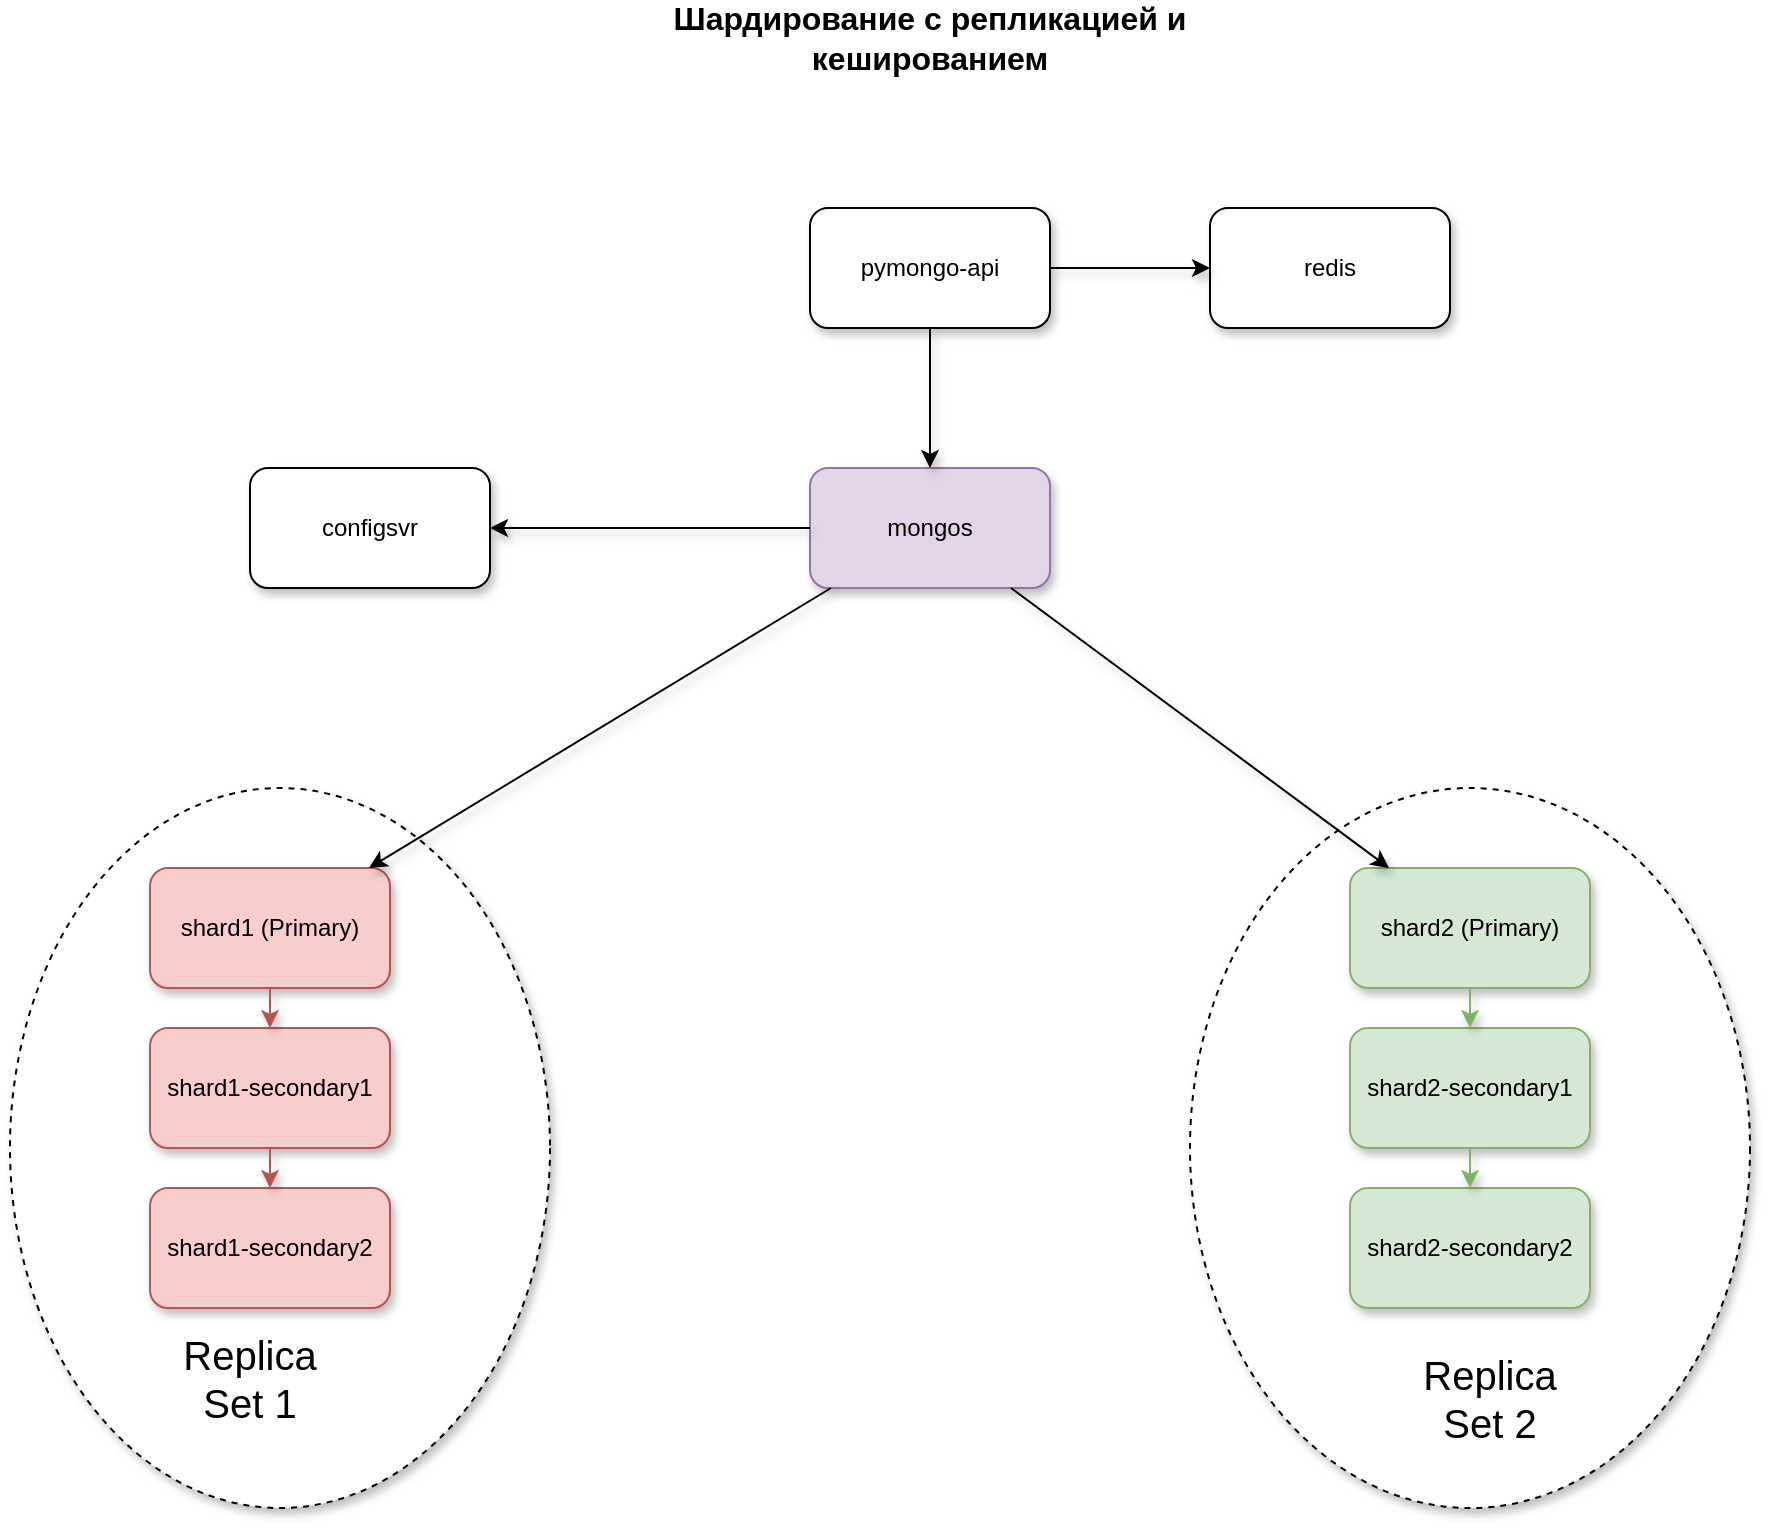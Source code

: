 <mxfile version="28.0.4">
  <diagram name="Шардирование с репликацией и кешированием" id="sharding-replication-cache-architecture">
    <mxGraphModel dx="2066" dy="2028" grid="1" gridSize="10" guides="1" tooltips="1" connect="1" arrows="1" fold="1" page="1" pageScale="1" pageWidth="1169" pageHeight="827" math="0" shadow="0">
      <root>
        <mxCell id="0" />
        <mxCell id="1" parent="0" />
        <mxCell id="replgroup1" value="" style="ellipse;whiteSpace=wrap;html=1;dashed=1;shadow=1;" parent="1" vertex="1">
          <mxGeometry x="80" y="260" width="270" height="360" as="geometry" />
        </mxCell>
        <mxCell id="replgroup2" value="" style="ellipse;whiteSpace=wrap;html=1;dashed=1;shadow=1;" parent="1" vertex="1">
          <mxGeometry x="670" y="260" width="280" height="360" as="geometry" />
        </mxCell>
        <mxCell id="app" value="pymongo-api" style="rounded=1;whiteSpace=wrap;html=1;shadow=1;" parent="1" vertex="1">
          <mxGeometry x="480" y="-30" width="120" height="60" as="geometry" />
        </mxCell>
        <mxCell id="redis" value="redis" style="rounded=1;whiteSpace=wrap;html=1;shadow=1;" parent="1" vertex="1">
          <mxGeometry x="680" y="-30" width="120" height="60" as="geometry" />
        </mxCell>
        <mxCell id="configsvr" value="configsvr" style="rounded=1;whiteSpace=wrap;html=1;shadow=1;" parent="1" vertex="1">
          <mxGeometry x="200" y="100" width="120" height="60" as="geometry" />
        </mxCell>
        <mxCell id="mongos" value="mongos" style="rounded=1;whiteSpace=wrap;html=1;fillColor=#e1d5e7;strokeColor=#9673a6;shadow=1;" parent="1" vertex="1">
          <mxGeometry x="480" y="100" width="120" height="60" as="geometry" />
        </mxCell>
        <mxCell id="shard1-primary" value="shard1 (Primary)" style="rounded=1;whiteSpace=wrap;html=1;fillColor=#f8cecc;strokeColor=#b85450;shadow=1;" parent="1" vertex="1">
          <mxGeometry x="150" y="300" width="120" height="60" as="geometry" />
        </mxCell>
        <mxCell id="shard1-secondary1" value="shard1-secondary1" style="rounded=1;whiteSpace=wrap;html=1;fillColor=#f8cecc;strokeColor=#b85450;shadow=1;" parent="1" vertex="1">
          <mxGeometry x="150" y="380" width="120" height="60" as="geometry" />
        </mxCell>
        <mxCell id="shard1-secondary2" value="shard1-secondary2" style="rounded=1;whiteSpace=wrap;html=1;fillColor=#f8cecc;strokeColor=#b85450;shadow=1;" parent="1" vertex="1">
          <mxGeometry x="150" y="460" width="120" height="60" as="geometry" />
        </mxCell>
        <mxCell id="shard2-primary" value="shard2 (Primary)" style="rounded=1;whiteSpace=wrap;html=1;fillColor=#d5e8d4;strokeColor=#82b366;shadow=1;" parent="1" vertex="1">
          <mxGeometry x="750" y="300" width="120" height="60" as="geometry" />
        </mxCell>
        <mxCell id="shard2-secondary1" value="shard2-secondary1" style="rounded=1;whiteSpace=wrap;html=1;fillColor=#d5e8d4;strokeColor=#82b366;shadow=1;" parent="1" vertex="1">
          <mxGeometry x="750" y="380" width="120" height="60" as="geometry" />
        </mxCell>
        <mxCell id="shard2-secondary2" value="shard2-secondary2" style="rounded=1;whiteSpace=wrap;html=1;fillColor=#d5e8d4;strokeColor=#82b366;shadow=1;" parent="1" vertex="1">
          <mxGeometry x="750" y="460" width="120" height="60" as="geometry" />
        </mxCell>
        <mxCell id="conn1" value="" style="endArrow=classic;html=1;rounded=0;shadow=1;" parent="1" source="app" target="mongos" edge="1">
          <mxGeometry width="50" height="50" relative="1" as="geometry">
            <mxPoint x="540" y="200" as="sourcePoint" />
            <mxPoint x="540" y="160" as="targetPoint" />
          </mxGeometry>
        </mxCell>
        <mxCell id="conn2" value="" style="endArrow=classic;html=1;rounded=0;shadow=1;" parent="1" source="app" target="redis" edge="1">
          <mxGeometry width="50" height="50" relative="1" as="geometry">
            <mxPoint x="600" y="230" as="sourcePoint" />
            <mxPoint x="760" y="230" as="targetPoint" />
          </mxGeometry>
        </mxCell>
        <mxCell id="conn3" value="" style="endArrow=classic;html=1;rounded=0;shadow=1;" parent="1" source="mongos" target="configsvr" edge="1">
          <mxGeometry width="50" height="50" relative="1" as="geometry">
            <mxPoint x="440" y="130" as="sourcePoint" />
            <mxPoint x="320" y="130" as="targetPoint" />
          </mxGeometry>
        </mxCell>
        <mxCell id="conn4" value="" style="endArrow=classic;html=1;rounded=0;shadow=1;" parent="1" source="mongos" target="shard1-primary" edge="1">
          <mxGeometry width="50" height="50" relative="1" as="geometry">
            <mxPoint x="440" y="130" as="sourcePoint" />
            <mxPoint x="210" y="330" as="targetPoint" />
          </mxGeometry>
        </mxCell>
        <mxCell id="conn5" value="" style="endArrow=classic;html=1;rounded=0;shadow=1;" parent="1" source="mongos" target="shard2-primary" edge="1">
          <mxGeometry width="50" height="50" relative="1" as="geometry">
            <mxPoint x="600" y="130" as="sourcePoint" />
            <mxPoint x="810" y="330" as="targetPoint" />
          </mxGeometry>
        </mxCell>
        <mxCell id="repl1" value="" style="endArrow=classic;html=1;rounded=0;strokeColor=#b85450;shadow=1;" parent="1" source="shard1-primary" target="shard1-secondary1" edge="1">
          <mxGeometry width="50" height="50" relative="1" as="geometry">
            <mxPoint x="210" y="360" as="sourcePoint" />
            <mxPoint x="210" y="380" as="targetPoint" />
          </mxGeometry>
        </mxCell>
        <mxCell id="repl2" value="" style="endArrow=classic;html=1;rounded=0;strokeColor=#b85450;shadow=1;" parent="1" source="shard1-secondary1" target="shard1-secondary2" edge="1">
          <mxGeometry width="50" height="50" relative="1" as="geometry">
            <mxPoint x="210" y="440" as="sourcePoint" />
            <mxPoint x="210" y="460" as="targetPoint" />
          </mxGeometry>
        </mxCell>
        <mxCell id="repl3" value="" style="endArrow=classic;html=1;rounded=0;strokeColor=#82b366;shadow=1;" parent="1" source="shard2-primary" target="shard2-secondary1" edge="1">
          <mxGeometry width="50" height="50" relative="1" as="geometry">
            <mxPoint x="810" y="360" as="sourcePoint" />
            <mxPoint x="810" y="380" as="targetPoint" />
          </mxGeometry>
        </mxCell>
        <mxCell id="repl4" value="" style="endArrow=classic;html=1;rounded=0;strokeColor=#82b366;shadow=1;" parent="1" source="shard2-secondary1" target="shard2-secondary2" edge="1">
          <mxGeometry width="50" height="50" relative="1" as="geometry">
            <mxPoint x="810" y="440" as="sourcePoint" />
            <mxPoint x="810" y="460" as="targetPoint" />
          </mxGeometry>
        </mxCell>
        <mxCell id="title" value="Шардирование с репликацией и кешированием" style="text;html=1;strokeColor=none;fillColor=none;align=center;verticalAlign=middle;whiteSpace=wrap;rounded=0;fontSize=16;fontStyle=1;shadow=1;" parent="1" vertex="1">
          <mxGeometry x="400" y="-130" width="280" height="30" as="geometry" />
        </mxCell>
        <mxCell id="h-GOIqQFG1eEvKribNF8-1" value="Replica&lt;div&gt;Set 1&lt;/div&gt;" style="text;html=1;align=center;verticalAlign=middle;whiteSpace=wrap;rounded=0;fontSize=20;shadow=1;" parent="1" vertex="1">
          <mxGeometry x="170" y="540" width="60" height="30" as="geometry" />
        </mxCell>
        <mxCell id="h-GOIqQFG1eEvKribNF8-2" value="Replica&lt;div&gt;Set 2&lt;/div&gt;" style="text;html=1;align=center;verticalAlign=middle;whiteSpace=wrap;rounded=0;fontSize=20;shadow=1;" parent="1" vertex="1">
          <mxGeometry x="790" y="550" width="60" height="30" as="geometry" />
        </mxCell>
      </root>
    </mxGraphModel>
  </diagram>
</mxfile>
